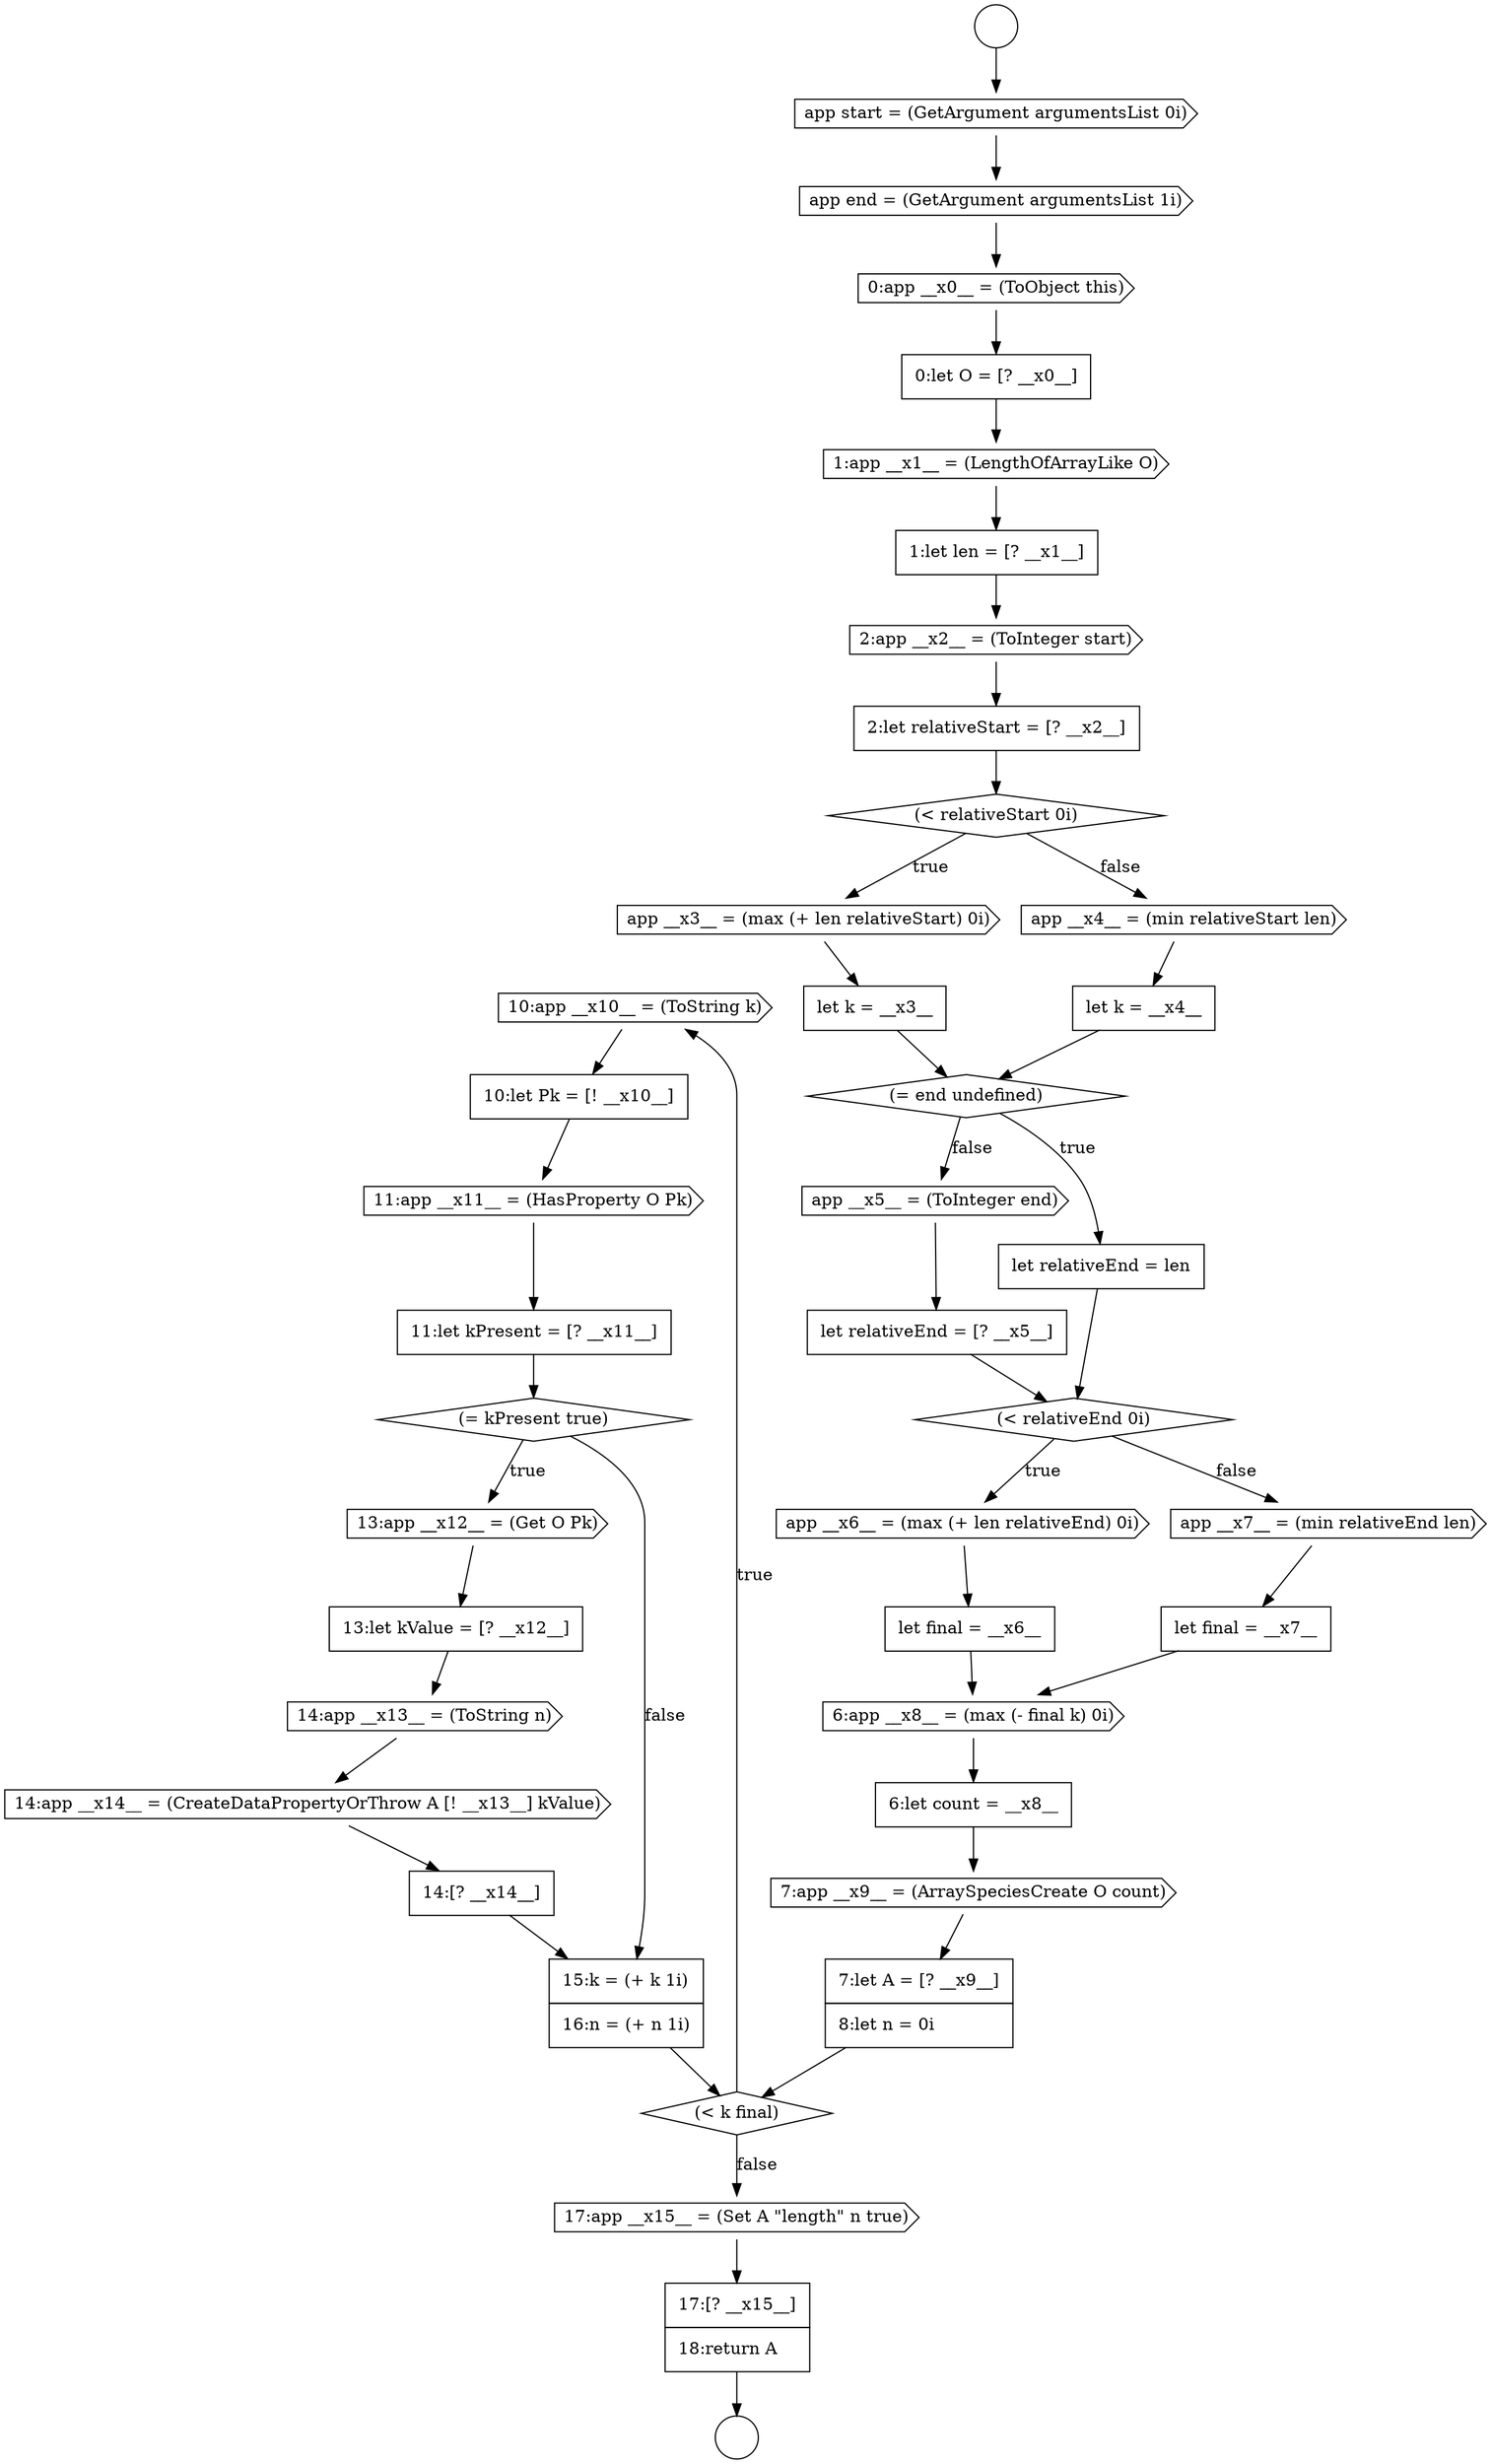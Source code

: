 digraph {
  node16150 [shape=cds, label=<<font color="black">10:app __x10__ = (ToString k)</font>> color="black" fillcolor="white" style=filled]
  node16146 [shape=none, margin=0, label=<<font color="black">
    <table border="0" cellborder="1" cellspacing="0" cellpadding="10">
      <tr><td align="left">6:let count = __x8__</td></tr>
    </table>
  </font>> color="black" fillcolor="white" style=filled]
  node16155 [shape=cds, label=<<font color="black">13:app __x12__ = (Get O Pk)</font>> color="black" fillcolor="white" style=filled]
  node16140 [shape=diamond, label=<<font color="black">(&lt; relativeEnd 0i)</font>> color="black" fillcolor="white" style=filled]
  node16144 [shape=none, margin=0, label=<<font color="black">
    <table border="0" cellborder="1" cellspacing="0" cellpadding="10">
      <tr><td align="left">let final = __x7__</td></tr>
    </table>
  </font>> color="black" fillcolor="white" style=filled]
  node16132 [shape=cds, label=<<font color="black">app __x3__ = (max (+ len relativeStart) 0i)</font>> color="black" fillcolor="white" style=filled]
  node16152 [shape=cds, label=<<font color="black">11:app __x11__ = (HasProperty O Pk)</font>> color="black" fillcolor="white" style=filled]
  node16133 [shape=none, margin=0, label=<<font color="black">
    <table border="0" cellborder="1" cellspacing="0" cellpadding="10">
      <tr><td align="left">let k = __x3__</td></tr>
    </table>
  </font>> color="black" fillcolor="white" style=filled]
  node16129 [shape=cds, label=<<font color="black">2:app __x2__ = (ToInteger start)</font>> color="black" fillcolor="white" style=filled]
  node16158 [shape=cds, label=<<font color="black">14:app __x14__ = (CreateDataPropertyOrThrow A [! __x13__] kValue)</font>> color="black" fillcolor="white" style=filled]
  node16126 [shape=none, margin=0, label=<<font color="black">
    <table border="0" cellborder="1" cellspacing="0" cellpadding="10">
      <tr><td align="left">0:let O = [? __x0__]</td></tr>
    </table>
  </font>> color="black" fillcolor="white" style=filled]
  node16138 [shape=cds, label=<<font color="black">app __x5__ = (ToInteger end)</font>> color="black" fillcolor="white" style=filled]
  node16149 [shape=diamond, label=<<font color="black">(&lt; k final)</font>> color="black" fillcolor="white" style=filled]
  node16145 [shape=cds, label=<<font color="black">6:app __x8__ = (max (- final k) 0i)</font>> color="black" fillcolor="white" style=filled]
  node16142 [shape=none, margin=0, label=<<font color="black">
    <table border="0" cellborder="1" cellspacing="0" cellpadding="10">
      <tr><td align="left">let final = __x6__</td></tr>
    </table>
  </font>> color="black" fillcolor="white" style=filled]
  node16137 [shape=none, margin=0, label=<<font color="black">
    <table border="0" cellborder="1" cellspacing="0" cellpadding="10">
      <tr><td align="left">let relativeEnd = len</td></tr>
    </table>
  </font>> color="black" fillcolor="white" style=filled]
  node16124 [shape=cds, label=<<font color="black">app end = (GetArgument argumentsList 1i)</font>> color="black" fillcolor="white" style=filled]
  node16135 [shape=none, margin=0, label=<<font color="black">
    <table border="0" cellborder="1" cellspacing="0" cellpadding="10">
      <tr><td align="left">let k = __x4__</td></tr>
    </table>
  </font>> color="black" fillcolor="white" style=filled]
  node16156 [shape=none, margin=0, label=<<font color="black">
    <table border="0" cellborder="1" cellspacing="0" cellpadding="10">
      <tr><td align="left">13:let kValue = [? __x12__]</td></tr>
    </table>
  </font>> color="black" fillcolor="white" style=filled]
  node16141 [shape=cds, label=<<font color="black">app __x6__ = (max (+ len relativeEnd) 0i)</font>> color="black" fillcolor="white" style=filled]
  node16151 [shape=none, margin=0, label=<<font color="black">
    <table border="0" cellborder="1" cellspacing="0" cellpadding="10">
      <tr><td align="left">10:let Pk = [! __x10__]</td></tr>
    </table>
  </font>> color="black" fillcolor="white" style=filled]
  node16131 [shape=diamond, label=<<font color="black">(&lt; relativeStart 0i)</font>> color="black" fillcolor="white" style=filled]
  node16136 [shape=diamond, label=<<font color="black">(= end undefined)</font>> color="black" fillcolor="white" style=filled]
  node16159 [shape=none, margin=0, label=<<font color="black">
    <table border="0" cellborder="1" cellspacing="0" cellpadding="10">
      <tr><td align="left">14:[? __x14__]</td></tr>
    </table>
  </font>> color="black" fillcolor="white" style=filled]
  node16123 [shape=cds, label=<<font color="black">app start = (GetArgument argumentsList 0i)</font>> color="black" fillcolor="white" style=filled]
  node16147 [shape=cds, label=<<font color="black">7:app __x9__ = (ArraySpeciesCreate O count)</font>> color="black" fillcolor="white" style=filled]
  node16127 [shape=cds, label=<<font color="black">1:app __x1__ = (LengthOfArrayLike O)</font>> color="black" fillcolor="white" style=filled]
  node16122 [shape=circle label=" " color="black" fillcolor="white" style=filled]
  node16154 [shape=diamond, label=<<font color="black">(= kPresent true)</font>> color="black" fillcolor="white" style=filled]
  node16139 [shape=none, margin=0, label=<<font color="black">
    <table border="0" cellborder="1" cellspacing="0" cellpadding="10">
      <tr><td align="left">let relativeEnd = [? __x5__]</td></tr>
    </table>
  </font>> color="black" fillcolor="white" style=filled]
  node16128 [shape=none, margin=0, label=<<font color="black">
    <table border="0" cellborder="1" cellspacing="0" cellpadding="10">
      <tr><td align="left">1:let len = [? __x1__]</td></tr>
    </table>
  </font>> color="black" fillcolor="white" style=filled]
  node16162 [shape=none, margin=0, label=<<font color="black">
    <table border="0" cellborder="1" cellspacing="0" cellpadding="10">
      <tr><td align="left">17:[? __x15__]</td></tr>
      <tr><td align="left">18:return A</td></tr>
    </table>
  </font>> color="black" fillcolor="white" style=filled]
  node16143 [shape=cds, label=<<font color="black">app __x7__ = (min relativeEnd len)</font>> color="black" fillcolor="white" style=filled]
  node16148 [shape=none, margin=0, label=<<font color="black">
    <table border="0" cellborder="1" cellspacing="0" cellpadding="10">
      <tr><td align="left">7:let A = [? __x9__]</td></tr>
      <tr><td align="left">8:let n = 0i</td></tr>
    </table>
  </font>> color="black" fillcolor="white" style=filled]
  node16153 [shape=none, margin=0, label=<<font color="black">
    <table border="0" cellborder="1" cellspacing="0" cellpadding="10">
      <tr><td align="left">11:let kPresent = [? __x11__]</td></tr>
    </table>
  </font>> color="black" fillcolor="white" style=filled]
  node16121 [shape=circle label=" " color="black" fillcolor="white" style=filled]
  node16161 [shape=cds, label=<<font color="black">17:app __x15__ = (Set A &quot;length&quot; n true)</font>> color="black" fillcolor="white" style=filled]
  node16134 [shape=cds, label=<<font color="black">app __x4__ = (min relativeStart len)</font>> color="black" fillcolor="white" style=filled]
  node16130 [shape=none, margin=0, label=<<font color="black">
    <table border="0" cellborder="1" cellspacing="0" cellpadding="10">
      <tr><td align="left">2:let relativeStart = [? __x2__]</td></tr>
    </table>
  </font>> color="black" fillcolor="white" style=filled]
  node16160 [shape=none, margin=0, label=<<font color="black">
    <table border="0" cellborder="1" cellspacing="0" cellpadding="10">
      <tr><td align="left">15:k = (+ k 1i)</td></tr>
      <tr><td align="left">16:n = (+ n 1i)</td></tr>
    </table>
  </font>> color="black" fillcolor="white" style=filled]
  node16157 [shape=cds, label=<<font color="black">14:app __x13__ = (ToString n)</font>> color="black" fillcolor="white" style=filled]
  node16125 [shape=cds, label=<<font color="black">0:app __x0__ = (ToObject this)</font>> color="black" fillcolor="white" style=filled]
  node16158 -> node16159 [ color="black"]
  node16160 -> node16149 [ color="black"]
  node16159 -> node16160 [ color="black"]
  node16121 -> node16123 [ color="black"]
  node16145 -> node16146 [ color="black"]
  node16126 -> node16127 [ color="black"]
  node16143 -> node16144 [ color="black"]
  node16124 -> node16125 [ color="black"]
  node16155 -> node16156 [ color="black"]
  node16138 -> node16139 [ color="black"]
  node16141 -> node16142 [ color="black"]
  node16129 -> node16130 [ color="black"]
  node16134 -> node16135 [ color="black"]
  node16127 -> node16128 [ color="black"]
  node16123 -> node16124 [ color="black"]
  node16130 -> node16131 [ color="black"]
  node16128 -> node16129 [ color="black"]
  node16125 -> node16126 [ color="black"]
  node16142 -> node16145 [ color="black"]
  node16131 -> node16132 [label=<<font color="black">true</font>> color="black"]
  node16131 -> node16134 [label=<<font color="black">false</font>> color="black"]
  node16133 -> node16136 [ color="black"]
  node16144 -> node16145 [ color="black"]
  node16157 -> node16158 [ color="black"]
  node16137 -> node16140 [ color="black"]
  node16151 -> node16152 [ color="black"]
  node16162 -> node16122 [ color="black"]
  node16147 -> node16148 [ color="black"]
  node16148 -> node16149 [ color="black"]
  node16136 -> node16137 [label=<<font color="black">true</font>> color="black"]
  node16136 -> node16138 [label=<<font color="black">false</font>> color="black"]
  node16132 -> node16133 [ color="black"]
  node16146 -> node16147 [ color="black"]
  node16152 -> node16153 [ color="black"]
  node16156 -> node16157 [ color="black"]
  node16149 -> node16150 [label=<<font color="black">true</font>> color="black"]
  node16149 -> node16161 [label=<<font color="black">false</font>> color="black"]
  node16140 -> node16141 [label=<<font color="black">true</font>> color="black"]
  node16140 -> node16143 [label=<<font color="black">false</font>> color="black"]
  node16135 -> node16136 [ color="black"]
  node16153 -> node16154 [ color="black"]
  node16154 -> node16155 [label=<<font color="black">true</font>> color="black"]
  node16154 -> node16160 [label=<<font color="black">false</font>> color="black"]
  node16150 -> node16151 [ color="black"]
  node16161 -> node16162 [ color="black"]
  node16139 -> node16140 [ color="black"]
}
